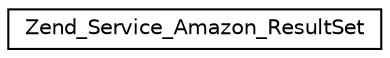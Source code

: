 digraph G
{
  edge [fontname="Helvetica",fontsize="10",labelfontname="Helvetica",labelfontsize="10"];
  node [fontname="Helvetica",fontsize="10",shape=record];
  rankdir="LR";
  Node1 [label="Zend_Service_Amazon_ResultSet",height=0.2,width=0.4,color="black", fillcolor="white", style="filled",URL="$class_zend___service___amazon___result_set.html"];
}
